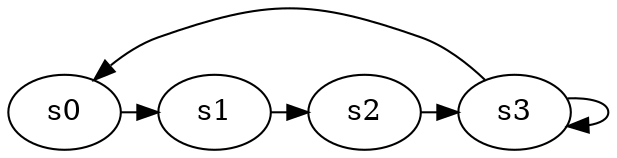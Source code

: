 digraph game_0596_cycle_4 {
    s0 [name="s0", player=1];
    s1 [name="s1", player=1, target=1];
    s2 [name="s2", player=1];
    s3 [name="s3", player=1];

    s0 -> s1 [constraint="time % 5 == 2"];
    s1 -> s2 [constraint="!(time % 6 == 0)"];
    s2 -> s3 [constraint="time % 2 == 1"];
    s3 -> s0 [constraint="time % 3 == 0"];
    s3 -> s3 [constraint="time % 4 == 0"];
}

